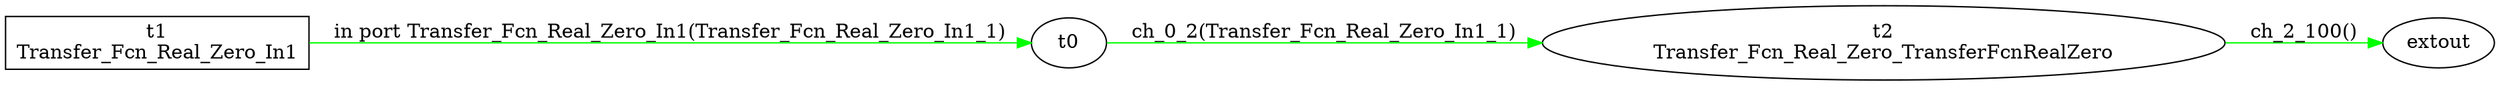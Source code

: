 digraph csp {
	graph [rankdir=LR];
	Transfer_Fcn_Real_Zero_TransferFcnRealZero	 [label="t2\nTransfer_Fcn_Real_Zero_TransferFcnRealZero"];
	t0 -> Transfer_Fcn_Real_Zero_TransferFcnRealZero	 [color=green,
		label="ch_0_2(Transfer_Fcn_Real_Zero_In1_1)"];
	extout	 [label=extout];
	Transfer_Fcn_Real_Zero_In1	 [label="t1\nTransfer_Fcn_Real_Zero_In1",
		shape=box];
	Transfer_Fcn_Real_Zero_In1 -> t0	 [color=green,
		label="in port Transfer_Fcn_Real_Zero_In1(Transfer_Fcn_Real_Zero_In1_1)"];
	Transfer_Fcn_Real_Zero_TransferFcnRealZero -> extout	 [color=green,
		label="ch_2_100()"];
}
